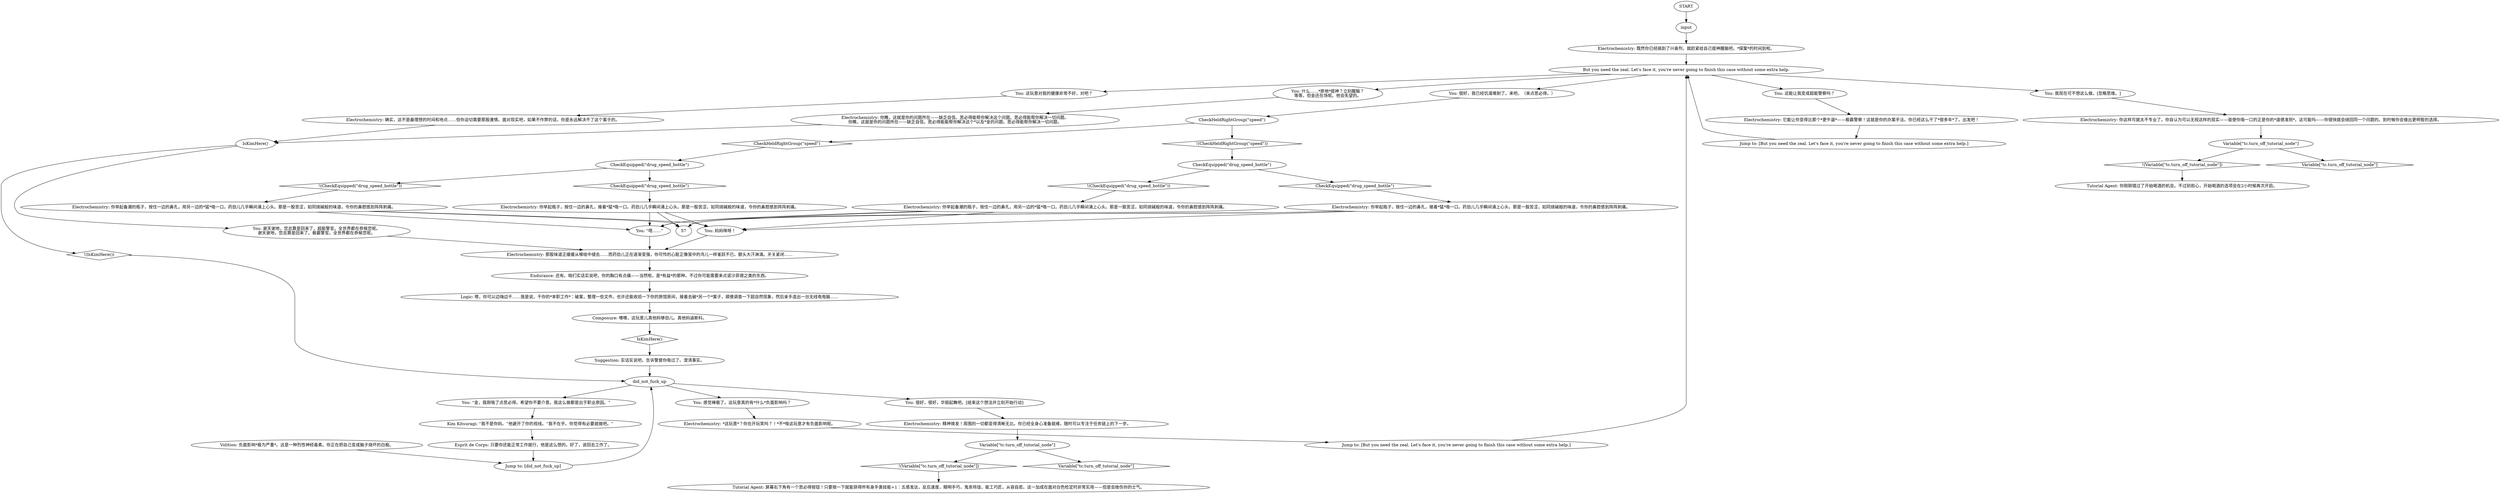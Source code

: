 # INITIATION / SPEED HABIT
# A thought for becoming a speed addict.
# ==================================================
digraph G {
	  0 [label="START"];
	  1 [label="input"];
	  2 [label="CheckHeldRightGroup(\"speed\")"];
	  3 [label="CheckHeldRightGroup(\"speed\")", shape=diamond];
	  4 [label="!(CheckHeldRightGroup(\"speed\"))", shape=diamond];
	  5 [label="Composure: 噢噢，这玩意儿真他妈够劲儿。真他妈迪斯科。"];
	  6 [label="Variable[\"tc.turn_off_tutorial_node\"]"];
	  7 [label="Variable[\"tc.turn_off_tutorial_node\"]", shape=diamond];
	  8 [label="!(Variable[\"tc.turn_off_tutorial_node\"])", shape=diamond];
	  9 [label="CheckEquipped(\"drug_speed_bottle\")"];
	  10 [label="CheckEquipped(\"drug_speed_bottle\")", shape=diamond];
	  11 [label="!(CheckEquipped(\"drug_speed_bottle\"))", shape=diamond];
	  12 [label="Electrochemistry: 你举起瓶子，按住一边的鼻孔，接着*猛*吸一口。药劲儿几乎瞬间涌上心头。那是一股苦涩，如同烧碱般的味道，令你的鼻腔感到阵阵刺痛。"];
	  13 [label="You: 很好，我已经饥渴难耐了。来吧。（来点思必得。）"];
	  14 [label="Electrochemistry: 你瞧，这就是你的问题所在——缺乏自信。思必得能帮你解决这个问题。思必得能帮你解决一切问题。\n你瞧，这就是你的问题所在——缺乏自信。思必得能能帮你解决这个*以及*金的问题。思必得能帮你解决一切问题。"];
	  15 [label="Electrochemistry: *这玩意*？你在开玩笑吗？！*不*吸这玩意才有负面影响呢。"];
	  16 [label="Tutorial Agent: 屏幕右下角有一个思必得按钮！只要按一下就能获得所有身手类技能+1：五感发达，反应速度，眼明手巧，鬼祟玲珑，能工巧匠，从容自若。这一加成在面对白色检定时非常实用——但是会挫伤你的士气。"];
	  17 [label="Electrochemistry: 精神焕发！周围的一切都变得清晰无比。你已经全身心准备就绪，随时可以专注于任务链上的下一步。"];
	  18 [label="Electrochemistry: 你举起备潮的瓶子，按住一边的鼻孔，用另一边的*猛*吸一口。药劲儿几乎瞬间涌上心头。那是一股苦涩，如同烧碱般的味道，令你的鼻腔感到阵阵刺痛。"];
	  19 [label="Electrochemistry: 它能让你变得比那个*更牛逼*——极霸警察！这就是你的办案手法。你已经这么干了*很多年*了。出发吧！"];
	  20 [label="Kim Kitsuragi: “我不是你妈。”他避开了你的视线。“我不在乎。你觉得有必要就做吧。”"];
	  21 [label="You: 妈妈咪呀！"];
	  22 [label="But you need the zeal. Let's face it, you're never going to finish this case without some extra help."];
	  23 [label="You: 这玩意对我的健康非常不好，对吧？"];
	  24 [label="Electrochemistry: 你举起瓶子，按住一边的鼻孔，接着*猛*吸一口。药劲儿几乎瞬间涌上心头。那是一股苦涩，如同烧碱般的味道，令你的鼻腔感到阵阵刺痛。"];
	  25 [label="Electrochemistry: 你举起备潮的瓶子，按住一边的鼻孔，用另一边的*猛*吸一口。药劲儿几乎瞬间涌上心头。那是一股苦涩，如同烧碱般的味道，令你的鼻腔感到阵阵刺痛。"];
	  26 [label="Electrochemistry: 你这样可就太不专业了。你自认为可以无视这样的现实——驱使你吸一口的正是你的*道德准则*。这可能吗——你很快就会绕回同一个问题的。到时候你会做出更明智的选择。"];
	  27 [label="Jump to: [But you need the zeal. Let's face it, you're never going to finish this case without some extra help.]"];
	  28 [label="Electrochemistry: 既然你已经搞到了兴奋剂，就赶紧给自己提神醒脑吧。*探案*的时间到啦。"];
	  29 [label="You: 这能让我变成超能警察吗？"];
	  30 [label="You: “金，我刚吸了点思必得。希望你不要介意。我这么做都是出于职业原因。”"];
	  31 [label="Tutorial Agent: 你刚刚错过了开始喝酒的机会。不过别担心，开始喝酒的选项会在2小时候再次开启。"];
	  32 [label="Electrochemistry: 确实，这不是最理想的时间和地点……但你迫切需要那股激情。面对现实吧，如果不作弊的话，你是永远解决不了这个案子的。"];
	  33 [label="did_not_fuck_up"];
	  34 [label="You: “唔……”"];
	  35 [label="You: 感觉棒极了。这玩意真的有*什么*负面影响吗？"];
	  36 [label="Jump to: [did_not_fuck_up]"];
	  37 [label="Variable[\"tc.turn_off_tutorial_node\"]"];
	  38 [label="Variable[\"tc.turn_off_tutorial_node\"]", shape=diamond];
	  39 [label="!(Variable[\"tc.turn_off_tutorial_node\"])", shape=diamond];
	  40 [label="CheckEquipped(\"drug_speed_bottle\")"];
	  41 [label="CheckEquipped(\"drug_speed_bottle\")", shape=diamond];
	  42 [label="!(CheckEquipped(\"drug_speed_bottle\"))", shape=diamond];
	  43 [label="You: 什么……*原地*提神？立刻醒脑？\n等等，但金还在场呢。他会失望的。"];
	  44 [label="Esprit de Corps: 只要你还能正常工作就行，他是这么想的。好了，该回去工作了。"];
	  45 [label="Suggestion: 实话实说吧。告诉警督你吸过了。澄清事实。"];
	  46 [label="You: 我现在可不想这么做。[忽略思维。]"];
	  47 [label="Logic: 嗯，你可以边嗨边干……我是说，干你的*本职工作*：破案，整理一些文件。也许还能收拾一下你的旅馆房间，接着去破*另一个*案子，顺便调查一下超自然现象，然后亲手造出一台无线电电脑……"];
	  48 [label="You: 很好，很好，华丽起舞吧。[结束这个想法并立刻开始行动]"];
	  49 [label="Electrochemistry: 那股味道正缓缓从喉咙中褪去……而药劲儿正在逐渐变强，你可怜的心脏正像笼中的鸟儿一样雀跃不已。额头大汗淋漓。牙关紧闭……"];
	  50 [label="Endurance: 还有。咱们实话实说吧，你的胸口有点痛——当然啦，是*有益*的那种。不过你可能需要来点诺沙菲德之类的东西。"];
	  51 [label="Volition: 负面影响*极为严重*。这是一种烈性神经毒素。你正在把自己变成脑子烧坏的白痴。"];
	  52 [label="Jump to: [But you need the zeal. Let's face it, you're never going to finish this case without some extra help.]"];
	  53 [label="IsKimHere()"];
	  54 [label="IsKimHere()", shape=diamond];
	  55 [label="!(IsKimHere())", shape=diamond];
	  56 [label="You: 谢天谢地，您总算是回来了，超能警官。全世界都在恭候您呢。\n谢天谢地，您总算是回来了。极霸警官。全世界都在恭候您呢。"];
	  0 -> 1
	  1 -> 28
	  2 -> 3
	  2 -> 4
	  3 -> 40
	  4 -> 9
	  5 -> 54
	  6 -> 8
	  6 -> 7
	  8 -> 31
	  9 -> 10
	  9 -> 11
	  10 -> 12
	  11 -> 18
	  12 -> 57
	  12 -> 34
	  12 -> 21
	  13 -> 2
	  14 -> 53
	  15 -> 52
	  17 -> 37
	  18 -> 57
	  18 -> 34
	  18 -> 21
	  19 -> 27
	  20 -> 44
	  21 -> 49
	  22 -> 43
	  22 -> 13
	  22 -> 46
	  22 -> 23
	  22 -> 29
	  23 -> 32
	  24 -> 57
	  24 -> 34
	  24 -> 21
	  25 -> 57
	  25 -> 34
	  25 -> 21
	  26 -> 6
	  27 -> 22
	  28 -> 22
	  29 -> 19
	  30 -> 20
	  32 -> 53
	  33 -> 48
	  33 -> 35
	  33 -> 30
	  34 -> 49
	  35 -> 15
	  36 -> 33
	  37 -> 38
	  37 -> 39
	  39 -> 16
	  40 -> 41
	  40 -> 42
	  41 -> 24
	  42 -> 25
	  43 -> 14
	  44 -> 36
	  45 -> 33
	  46 -> 26
	  47 -> 5
	  48 -> 17
	  49 -> 50
	  50 -> 47
	  51 -> 36
	  52 -> 22
	  53 -> 56
	  53 -> 55
	  54 -> 45
	  55 -> 33
	  56 -> 49
}

